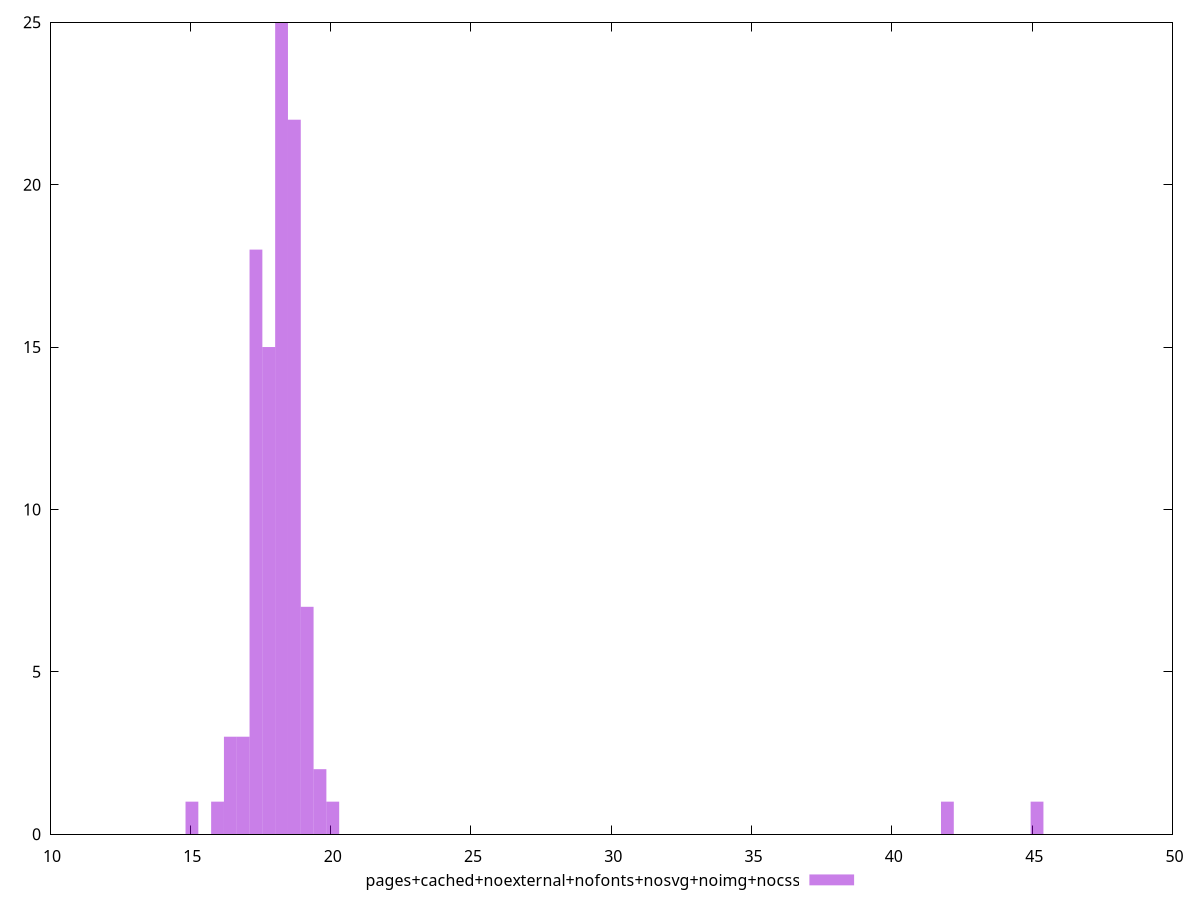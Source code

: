 $_pagesCachedNoexternalNofontsNosvgNoimgNocss <<EOF
17.795294273691603 15
18.70787346721425 22
17.33900467693028 18
19.620452660736895 2
45.17267007937099 1
18.251583870452926 25
41.97864290204173 1
16.426425483407634 3
19.164163063975572 7
16.882715080168957 3
15.97013588664631 1
20.076742257498218 1
15.057556693123663 1
EOF
set key outside below
set terminal pngcairo
set output "report_00005_2020-11-02T22-26-11.212Z/bootup-time/pages+cached+noexternal+nofonts+nosvg+noimg+nocss//raw_hist.png"
set yrange [0:25]
set boxwidth 0.45628959676132314
set style fill transparent solid 0.5 noborder
plot $_pagesCachedNoexternalNofontsNosvgNoimgNocss title "pages+cached+noexternal+nofonts+nosvg+noimg+nocss" with boxes ,